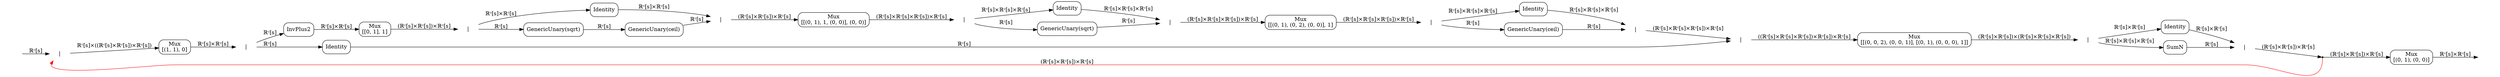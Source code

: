 /* Generated by GvGen v.0.9.1 (http://www.picviz.com/sections/opensource/gvgen.html) */

digraph G {
rankdir=LR;
   node1 [shape="plaintext",label=""];
   node2 [shape="box",style="rounded",label="Mux\n[(1, 1), 0]"];
   node3 [shape="box",style="rounded",label="InvPlus2"];
   node4 [shape="box",style="rounded",label="Mux\n[[0, 1], 1]"];
   node5 [shape="box",style="rounded",label="Identity"];
   node6 [shape="box",style="rounded",label="GenericUnary(sqrt)"];
   node7 [shape="box",style="rounded",label="GenericUnary(ceil)"];
   node8 [shape="plaintext",label="|"];
   node9 [shape="plaintext",label="|"];
   node10 [shape="box",style="rounded",label="Mux\n[[(0, 1), 1, (0, 0)], (0, 0)]"];
   node11 [shape="box",style="rounded",label="Identity"];
   node12 [shape="box",style="rounded",label="GenericUnary(sqrt)"];
   node13 [shape="plaintext",label="|"];
   node14 [shape="plaintext",label="|"];
   node15 [shape="box",style="rounded",label="Mux\n[[(0, 1), (0, 2), (0, 0)], 1]"];
   node16 [shape="box",style="rounded",label="Identity"];
   node17 [shape="box",style="rounded",label="GenericUnary(ceil)"];
   node18 [shape="plaintext",label="|"];
   node19 [shape="plaintext",label="|"];
   node20 [shape="box",style="rounded",label="Identity"];
   node21 [shape="plaintext",label="|"];
   node22 [shape="plaintext",label="|"];
   node23 [shape="box",style="rounded",label="Mux\n[[(0, 0, 2), (0, 0, 1)], [(0, 1), (0, 0, 0), 1]]"];
   node24 [shape="box",style="rounded",label="Identity"];
   node25 [shape="box",style="rounded",label="SumN"];
   node26 [shape="plaintext",label="|"];
   node27 [shape="plaintext",label="|"];
   node28 [shape="plaintext",label="|"];
   node29 [shape="point",label=""];
   node30 [shape="box",style="rounded",label="Mux\n[(0, 1), (0, 0)]"];
   node31 [shape="plaintext",label=""];
node1->node28 [label="ℝᶜ[s]"];
node2->node21 [label="ℝᶜ[s]×ℝᶜ[s]"];
node3->node4 [label="ℝᶜ[s]×ℝᶜ[s]"];
node4->node8 [label="(ℝᶜ[s]×ℝᶜ[s])×ℝᶜ[s]"];
node5->node9 [label="ℝᶜ[s]×ℝᶜ[s]"];
node6->node7 [label="ℝᶜ[s]"];
node7->node9 [label="ℝᶜ[s]"];
node8->node5 [label="ℝᶜ[s]×ℝᶜ[s]"];
node8->node6 [label="ℝᶜ[s]"];
node9->node10 [label="(ℝᶜ[s]×ℝᶜ[s])×ℝᶜ[s]"];
node10->node13 [label="(ℝᶜ[s]×ℝᶜ[s]×ℝᶜ[s])×ℝᶜ[s]"];
node11->node14 [label="ℝᶜ[s]×ℝᶜ[s]×ℝᶜ[s]"];
node12->node14 [label="ℝᶜ[s]"];
node13->node11 [label="ℝᶜ[s]×ℝᶜ[s]×ℝᶜ[s]"];
node13->node12 [label="ℝᶜ[s]"];
node14->node15 [label="(ℝᶜ[s]×ℝᶜ[s]×ℝᶜ[s])×ℝᶜ[s]"];
node15->node18 [label="(ℝᶜ[s]×ℝᶜ[s]×ℝᶜ[s])×ℝᶜ[s]"];
node16->node19 [label="ℝᶜ[s]×ℝᶜ[s]×ℝᶜ[s]"];
node17->node19 [label="ℝᶜ[s]"];
node18->node16 [label="ℝᶜ[s]×ℝᶜ[s]×ℝᶜ[s]"];
node18->node17 [label="ℝᶜ[s]"];
node19->node22 [label="(ℝᶜ[s]×ℝᶜ[s]×ℝᶜ[s])×ℝᶜ[s]"];
node20->node22 [label="ℝᶜ[s]"];
node21->node3 [label="ℝᶜ[s]"];
node21->node20 [label="ℝᶜ[s]"];
node22->node23 [label="((ℝᶜ[s]×ℝᶜ[s]×ℝᶜ[s])×ℝᶜ[s])×ℝᶜ[s]"];
node23->node26 [label="(ℝᶜ[s]×ℝᶜ[s])×(ℝᶜ[s]×ℝᶜ[s]×ℝᶜ[s])"];
node24->node27 [label="ℝᶜ[s]×ℝᶜ[s]"];
node25->node27 [label="ℝᶜ[s]"];
node26->node24 [label="ℝᶜ[s]×ℝᶜ[s]"];
node26->node25 [label="ℝᶜ[s]×ℝᶜ[s]×ℝᶜ[s]"];
node27->node29 [label="(ℝᶜ[s]×ℝᶜ[s])×ℝᶜ[s]"];
node28->node2 [label="ℝᶜ[s]×((ℝᶜ[s]×ℝᶜ[s])×ℝᶜ[s])"];
node29->node28 [color="red",headport="sw",label="(ℝᶜ[s]×ℝᶜ[s])×ℝᶜ[s]",tailport="s"];
node29->node30 [label="(ℝᶜ[s]×ℝᶜ[s])×ℝᶜ[s]"];
node30->node31 [label="ℝᶜ[s]×ℝᶜ[s]"];
}
